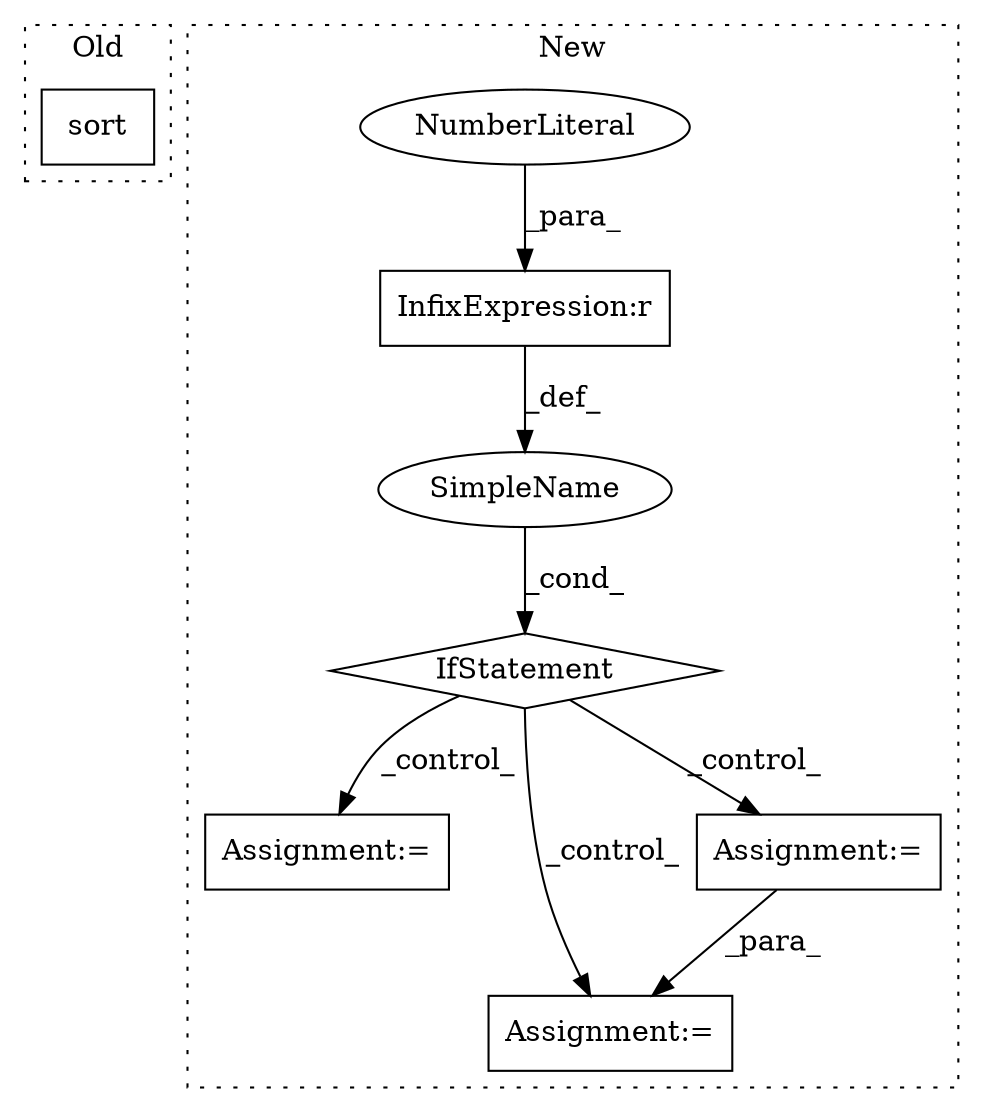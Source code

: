 digraph G {
subgraph cluster0 {
1 [label="sort" a="32" s="939" l="6" shape="box"];
label = "Old";
style="dotted";
}
subgraph cluster1 {
2 [label="IfStatement" a="25" s="262,283" l="4,2" shape="diamond"];
3 [label="InfixExpression:r" a="27" s="278" l="4" shape="box"];
4 [label="NumberLiteral" a="34" s="282" l="1" shape="ellipse"];
5 [label="Assignment:=" a="7" s="601" l="40" shape="box"];
6 [label="SimpleName" a="42" s="" l="" shape="ellipse"];
7 [label="Assignment:=" a="7" s="918" l="38" shape="box"];
8 [label="Assignment:=" a="7" s="520" l="12" shape="box"];
label = "New";
style="dotted";
}
2 -> 5 [label="_control_"];
2 -> 7 [label="_control_"];
2 -> 8 [label="_control_"];
3 -> 6 [label="_def_"];
4 -> 3 [label="_para_"];
6 -> 2 [label="_cond_"];
8 -> 7 [label="_para_"];
}